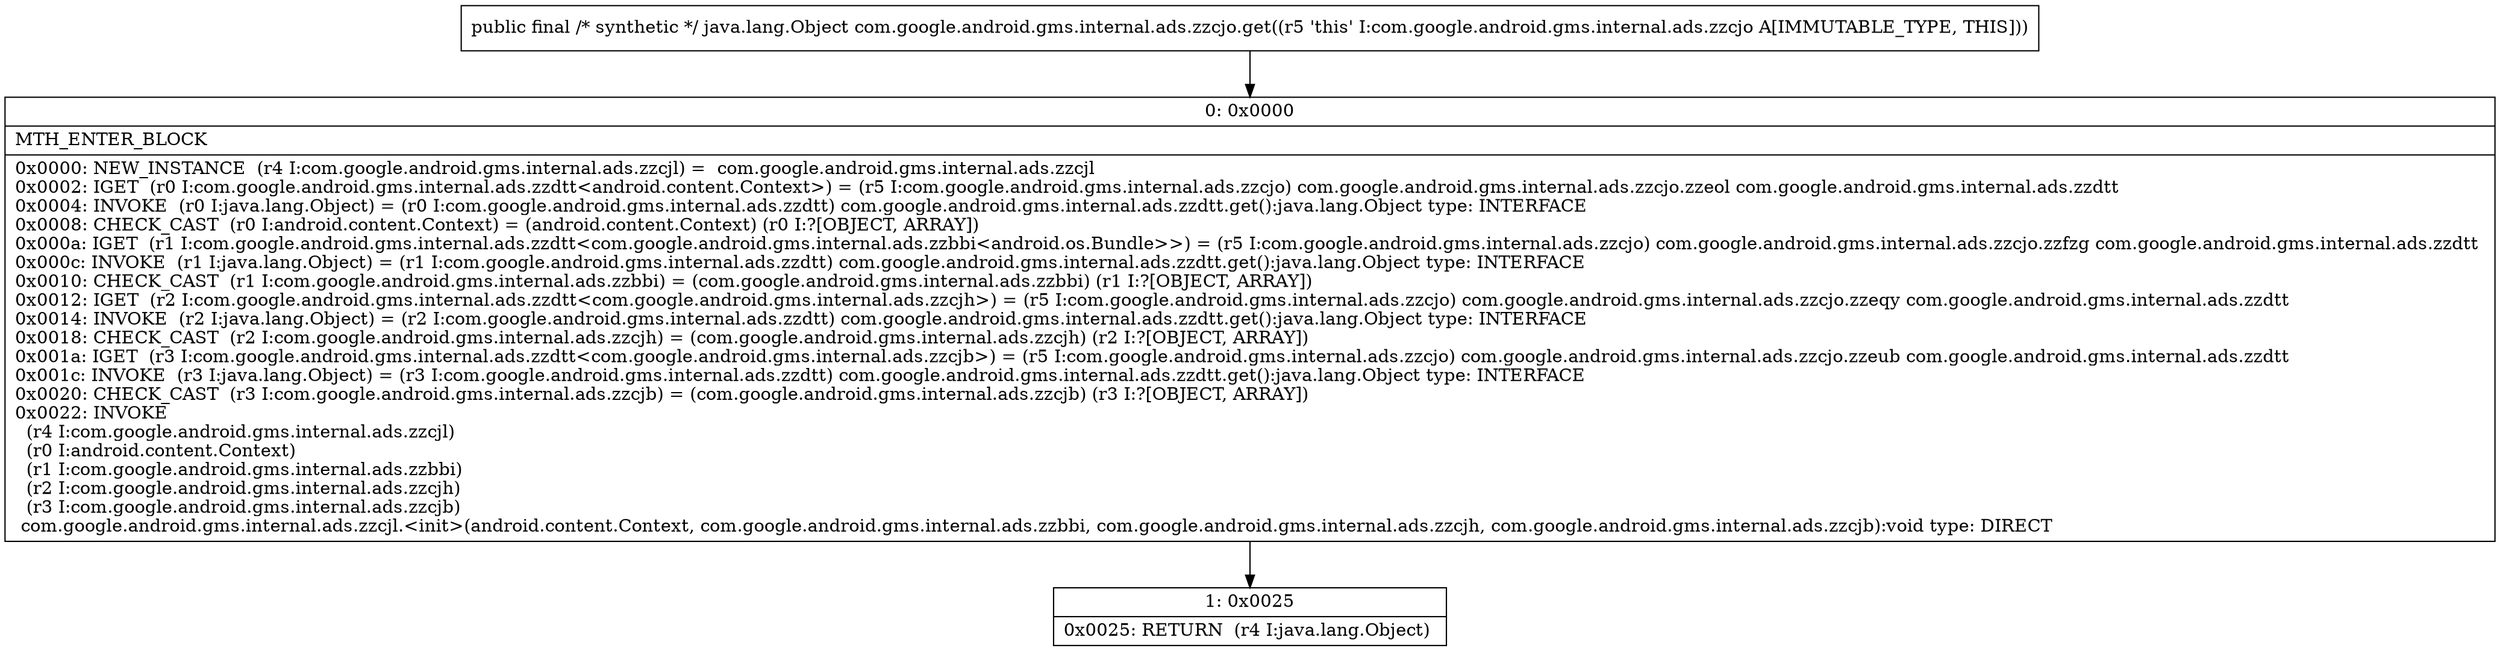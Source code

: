 digraph "CFG forcom.google.android.gms.internal.ads.zzcjo.get()Ljava\/lang\/Object;" {
Node_0 [shape=record,label="{0\:\ 0x0000|MTH_ENTER_BLOCK\l|0x0000: NEW_INSTANCE  (r4 I:com.google.android.gms.internal.ads.zzcjl) =  com.google.android.gms.internal.ads.zzcjl \l0x0002: IGET  (r0 I:com.google.android.gms.internal.ads.zzdtt\<android.content.Context\>) = (r5 I:com.google.android.gms.internal.ads.zzcjo) com.google.android.gms.internal.ads.zzcjo.zzeol com.google.android.gms.internal.ads.zzdtt \l0x0004: INVOKE  (r0 I:java.lang.Object) = (r0 I:com.google.android.gms.internal.ads.zzdtt) com.google.android.gms.internal.ads.zzdtt.get():java.lang.Object type: INTERFACE \l0x0008: CHECK_CAST  (r0 I:android.content.Context) = (android.content.Context) (r0 I:?[OBJECT, ARRAY]) \l0x000a: IGET  (r1 I:com.google.android.gms.internal.ads.zzdtt\<com.google.android.gms.internal.ads.zzbbi\<android.os.Bundle\>\>) = (r5 I:com.google.android.gms.internal.ads.zzcjo) com.google.android.gms.internal.ads.zzcjo.zzfzg com.google.android.gms.internal.ads.zzdtt \l0x000c: INVOKE  (r1 I:java.lang.Object) = (r1 I:com.google.android.gms.internal.ads.zzdtt) com.google.android.gms.internal.ads.zzdtt.get():java.lang.Object type: INTERFACE \l0x0010: CHECK_CAST  (r1 I:com.google.android.gms.internal.ads.zzbbi) = (com.google.android.gms.internal.ads.zzbbi) (r1 I:?[OBJECT, ARRAY]) \l0x0012: IGET  (r2 I:com.google.android.gms.internal.ads.zzdtt\<com.google.android.gms.internal.ads.zzcjh\>) = (r5 I:com.google.android.gms.internal.ads.zzcjo) com.google.android.gms.internal.ads.zzcjo.zzeqy com.google.android.gms.internal.ads.zzdtt \l0x0014: INVOKE  (r2 I:java.lang.Object) = (r2 I:com.google.android.gms.internal.ads.zzdtt) com.google.android.gms.internal.ads.zzdtt.get():java.lang.Object type: INTERFACE \l0x0018: CHECK_CAST  (r2 I:com.google.android.gms.internal.ads.zzcjh) = (com.google.android.gms.internal.ads.zzcjh) (r2 I:?[OBJECT, ARRAY]) \l0x001a: IGET  (r3 I:com.google.android.gms.internal.ads.zzdtt\<com.google.android.gms.internal.ads.zzcjb\>) = (r5 I:com.google.android.gms.internal.ads.zzcjo) com.google.android.gms.internal.ads.zzcjo.zzeub com.google.android.gms.internal.ads.zzdtt \l0x001c: INVOKE  (r3 I:java.lang.Object) = (r3 I:com.google.android.gms.internal.ads.zzdtt) com.google.android.gms.internal.ads.zzdtt.get():java.lang.Object type: INTERFACE \l0x0020: CHECK_CAST  (r3 I:com.google.android.gms.internal.ads.zzcjb) = (com.google.android.gms.internal.ads.zzcjb) (r3 I:?[OBJECT, ARRAY]) \l0x0022: INVOKE  \l  (r4 I:com.google.android.gms.internal.ads.zzcjl)\l  (r0 I:android.content.Context)\l  (r1 I:com.google.android.gms.internal.ads.zzbbi)\l  (r2 I:com.google.android.gms.internal.ads.zzcjh)\l  (r3 I:com.google.android.gms.internal.ads.zzcjb)\l com.google.android.gms.internal.ads.zzcjl.\<init\>(android.content.Context, com.google.android.gms.internal.ads.zzbbi, com.google.android.gms.internal.ads.zzcjh, com.google.android.gms.internal.ads.zzcjb):void type: DIRECT \l}"];
Node_1 [shape=record,label="{1\:\ 0x0025|0x0025: RETURN  (r4 I:java.lang.Object) \l}"];
MethodNode[shape=record,label="{public final \/* synthetic *\/ java.lang.Object com.google.android.gms.internal.ads.zzcjo.get((r5 'this' I:com.google.android.gms.internal.ads.zzcjo A[IMMUTABLE_TYPE, THIS])) }"];
MethodNode -> Node_0;
Node_0 -> Node_1;
}

